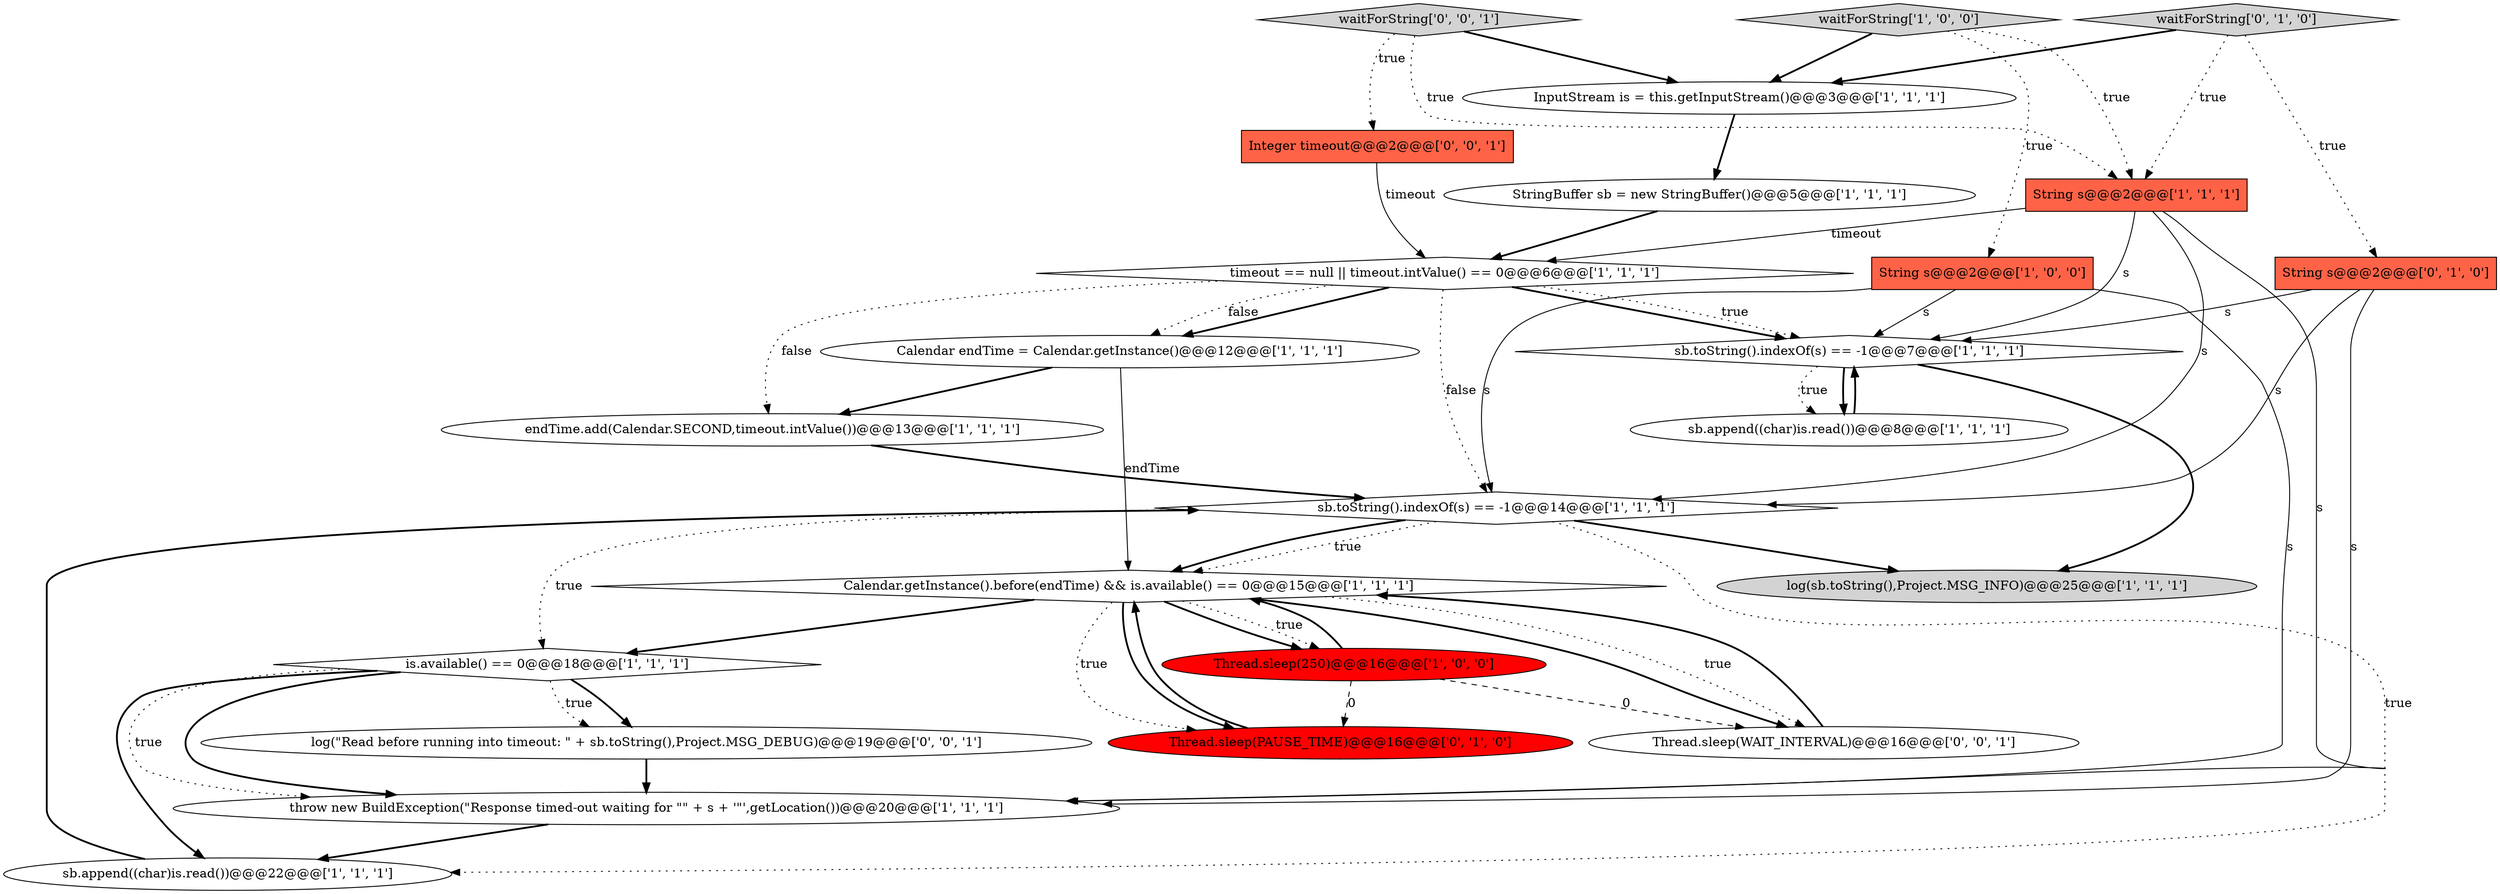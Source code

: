digraph {
14 [style = filled, label = "sb.toString().indexOf(s) == -1@@@7@@@['1', '1', '1']", fillcolor = white, shape = diamond image = "AAA0AAABBB1BBB"];
2 [style = filled, label = "endTime.add(Calendar.SECOND,timeout.intValue())@@@13@@@['1', '1', '1']", fillcolor = white, shape = ellipse image = "AAA0AAABBB1BBB"];
22 [style = filled, label = "log(\"Read before running into timeout: \" + sb.toString(),Project.MSG_DEBUG)@@@19@@@['0', '0', '1']", fillcolor = white, shape = ellipse image = "AAA0AAABBB3BBB"];
23 [style = filled, label = "waitForString['0', '0', '1']", fillcolor = lightgray, shape = diamond image = "AAA0AAABBB3BBB"];
17 [style = filled, label = "String s@@@2@@@['0', '1', '0']", fillcolor = tomato, shape = box image = "AAA0AAABBB2BBB"];
21 [style = filled, label = "Integer timeout@@@2@@@['0', '0', '1']", fillcolor = tomato, shape = box image = "AAA0AAABBB3BBB"];
4 [style = filled, label = "sb.append((char)is.read())@@@22@@@['1', '1', '1']", fillcolor = white, shape = ellipse image = "AAA0AAABBB1BBB"];
18 [style = filled, label = "waitForString['0', '1', '0']", fillcolor = lightgray, shape = diamond image = "AAA0AAABBB2BBB"];
7 [style = filled, label = "Calendar.getInstance().before(endTime) && is.available() == 0@@@15@@@['1', '1', '1']", fillcolor = white, shape = diamond image = "AAA0AAABBB1BBB"];
10 [style = filled, label = "String s@@@2@@@['1', '1', '1']", fillcolor = tomato, shape = box image = "AAA0AAABBB1BBB"];
15 [style = filled, label = "InputStream is = this.getInputStream()@@@3@@@['1', '1', '1']", fillcolor = white, shape = ellipse image = "AAA0AAABBB1BBB"];
20 [style = filled, label = "Thread.sleep(WAIT_INTERVAL)@@@16@@@['0', '0', '1']", fillcolor = white, shape = ellipse image = "AAA0AAABBB3BBB"];
16 [style = filled, label = "Calendar endTime = Calendar.getInstance()@@@12@@@['1', '1', '1']", fillcolor = white, shape = ellipse image = "AAA0AAABBB1BBB"];
5 [style = filled, label = "StringBuffer sb = new StringBuffer()@@@5@@@['1', '1', '1']", fillcolor = white, shape = ellipse image = "AAA0AAABBB1BBB"];
0 [style = filled, label = "sb.append((char)is.read())@@@8@@@['1', '1', '1']", fillcolor = white, shape = ellipse image = "AAA0AAABBB1BBB"];
8 [style = filled, label = "is.available() == 0@@@18@@@['1', '1', '1']", fillcolor = white, shape = diamond image = "AAA0AAABBB1BBB"];
19 [style = filled, label = "Thread.sleep(PAUSE_TIME)@@@16@@@['0', '1', '0']", fillcolor = red, shape = ellipse image = "AAA1AAABBB2BBB"];
11 [style = filled, label = "sb.toString().indexOf(s) == -1@@@14@@@['1', '1', '1']", fillcolor = white, shape = diamond image = "AAA0AAABBB1BBB"];
12 [style = filled, label = "throw new BuildException(\"Response timed-out waiting for \"\" + s + '\"',getLocation())@@@20@@@['1', '1', '1']", fillcolor = white, shape = ellipse image = "AAA0AAABBB1BBB"];
3 [style = filled, label = "timeout == null || timeout.intValue() == 0@@@6@@@['1', '1', '1']", fillcolor = white, shape = diamond image = "AAA0AAABBB1BBB"];
13 [style = filled, label = "Thread.sleep(250)@@@16@@@['1', '0', '0']", fillcolor = red, shape = ellipse image = "AAA1AAABBB1BBB"];
9 [style = filled, label = "String s@@@2@@@['1', '0', '0']", fillcolor = tomato, shape = box image = "AAA0AAABBB1BBB"];
6 [style = filled, label = "log(sb.toString(),Project.MSG_INFO)@@@25@@@['1', '1', '1']", fillcolor = lightgray, shape = ellipse image = "AAA0AAABBB1BBB"];
1 [style = filled, label = "waitForString['1', '0', '0']", fillcolor = lightgray, shape = diamond image = "AAA0AAABBB1BBB"];
17->12 [style = solid, label="s"];
10->12 [style = solid, label="s"];
5->3 [style = bold, label=""];
7->13 [style = bold, label=""];
11->7 [style = dotted, label="true"];
1->10 [style = dotted, label="true"];
21->3 [style = solid, label="timeout"];
9->11 [style = solid, label="s"];
10->3 [style = solid, label="timeout"];
17->11 [style = solid, label="s"];
14->0 [style = dotted, label="true"];
7->19 [style = dotted, label="true"];
13->20 [style = dashed, label="0"];
1->15 [style = bold, label=""];
7->13 [style = dotted, label="true"];
17->14 [style = solid, label="s"];
3->14 [style = bold, label=""];
11->6 [style = bold, label=""];
18->15 [style = bold, label=""];
23->15 [style = bold, label=""];
23->21 [style = dotted, label="true"];
7->20 [style = bold, label=""];
11->4 [style = dotted, label="true"];
3->16 [style = bold, label=""];
16->2 [style = bold, label=""];
13->19 [style = dashed, label="0"];
7->8 [style = bold, label=""];
9->14 [style = solid, label="s"];
10->14 [style = solid, label="s"];
15->5 [style = bold, label=""];
3->14 [style = dotted, label="true"];
8->22 [style = bold, label=""];
7->20 [style = dotted, label="true"];
18->10 [style = dotted, label="true"];
0->14 [style = bold, label=""];
23->10 [style = dotted, label="true"];
8->12 [style = dotted, label="true"];
10->11 [style = solid, label="s"];
14->0 [style = bold, label=""];
12->4 [style = bold, label=""];
3->11 [style = dotted, label="false"];
13->7 [style = bold, label=""];
22->12 [style = bold, label=""];
1->9 [style = dotted, label="true"];
11->7 [style = bold, label=""];
8->22 [style = dotted, label="true"];
8->12 [style = bold, label=""];
9->12 [style = solid, label="s"];
11->8 [style = dotted, label="true"];
18->17 [style = dotted, label="true"];
8->4 [style = bold, label=""];
20->7 [style = bold, label=""];
4->11 [style = bold, label=""];
3->2 [style = dotted, label="false"];
7->19 [style = bold, label=""];
19->7 [style = bold, label=""];
3->16 [style = dotted, label="false"];
16->7 [style = solid, label="endTime"];
14->6 [style = bold, label=""];
2->11 [style = bold, label=""];
}
